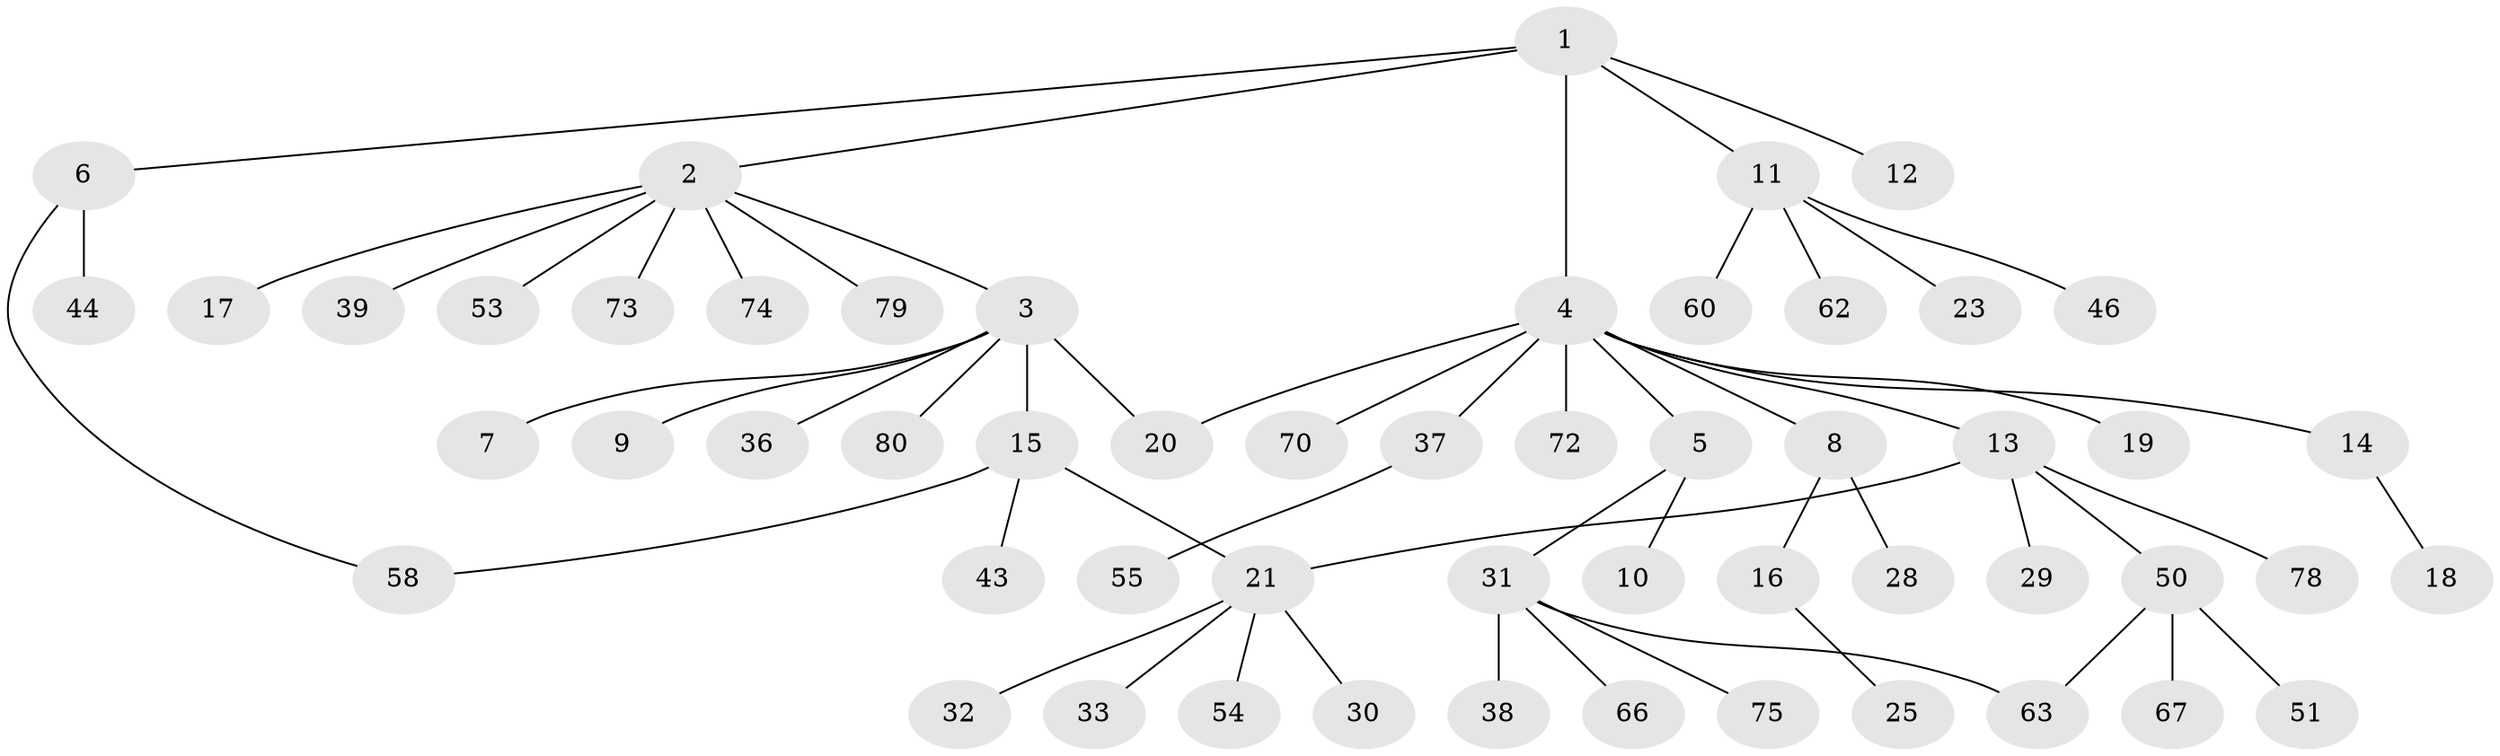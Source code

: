 // original degree distribution, {6: 0.0375, 8: 0.025, 10: 0.0125, 3: 0.075, 4: 0.0125, 2: 0.2125, 1: 0.575, 5: 0.05}
// Generated by graph-tools (version 1.1) at 2025/11/02/27/25 16:11:13]
// undirected, 55 vertices, 58 edges
graph export_dot {
graph [start="1"]
  node [color=gray90,style=filled];
  1 [super="+27"];
  2 [super="+41"];
  3 [super="+45"];
  4 [super="+34"];
  5 [super="+22"];
  6 [super="+48"];
  7 [super="+40"];
  8;
  9;
  10;
  11 [super="+69"];
  12 [super="+47"];
  13 [super="+52"];
  14 [super="+61"];
  15 [super="+26"];
  16 [super="+77"];
  17;
  18;
  19;
  20 [super="+65"];
  21 [super="+24"];
  23 [super="+35"];
  25;
  28;
  29;
  30;
  31 [super="+42"];
  32;
  33;
  36 [super="+56"];
  37 [super="+49"];
  38;
  39;
  43;
  44 [super="+59"];
  46;
  50 [super="+57"];
  51 [super="+71"];
  53;
  54;
  55;
  58;
  60 [super="+68"];
  62;
  63 [super="+64"];
  66;
  67 [super="+76"];
  70;
  72;
  73;
  74;
  75;
  78;
  79;
  80;
  1 -- 2;
  1 -- 4;
  1 -- 6;
  1 -- 11;
  1 -- 12;
  2 -- 3;
  2 -- 17;
  2 -- 39;
  2 -- 53;
  2 -- 74;
  2 -- 79;
  2 -- 73;
  3 -- 7;
  3 -- 9;
  3 -- 15;
  3 -- 20;
  3 -- 36;
  3 -- 80;
  4 -- 5;
  4 -- 8;
  4 -- 13;
  4 -- 14;
  4 -- 19;
  4 -- 20;
  4 -- 37;
  4 -- 70;
  4 -- 72;
  5 -- 10;
  5 -- 31;
  6 -- 44;
  6 -- 58;
  8 -- 16;
  8 -- 28;
  11 -- 23;
  11 -- 46;
  11 -- 60;
  11 -- 62;
  13 -- 21;
  13 -- 29;
  13 -- 50;
  13 -- 78;
  14 -- 18;
  15 -- 21;
  15 -- 43;
  15 -- 58;
  16 -- 25;
  21 -- 32;
  21 -- 33;
  21 -- 54;
  21 -- 30;
  31 -- 38;
  31 -- 66;
  31 -- 75;
  31 -- 63;
  37 -- 55;
  50 -- 51;
  50 -- 67;
  50 -- 63;
}
